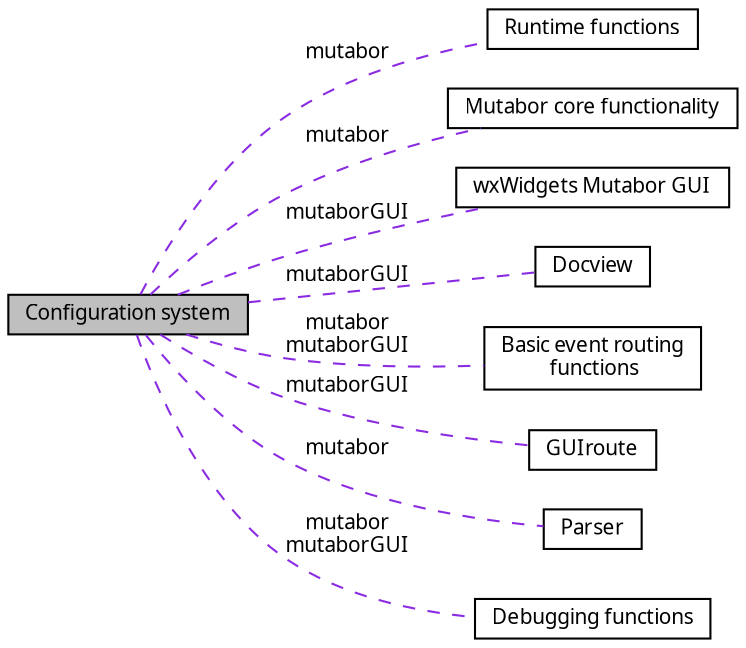 digraph "Configuration system"
{
  edge [fontname="Sans",fontsize="10",labelfontname="Sans",labelfontsize="10"];
  node [fontname="Sans",fontsize="10",shape=record];
  rankdir=LR;
  Node3 [label="Runtime functions",height=0.2,width=0.4,color="black", fillcolor="white", style="filled",URL="$dc/d7e/group__runtime.html",tooltip=" "];
  Node1 [label="Mutabor core functionality",height=0.2,width=0.4,color="black", fillcolor="white", style="filled",URL="$d9/d7c/group__kernel.html",tooltip="This group contains the functions that deal with the core idea of Mutabor: Parse Mutabor source files..."];
  Node6 [label="wxWidgets Mutabor GUI",height=0.2,width=0.4,color="black", fillcolor="white", style="filled",URL="$df/dd1/group__GUI.html",tooltip="While the original frontend of Mutabor was designed using Borland OWL the current one uses the platfo..."];
  Node7 [label="Docview",height=0.2,width=0.4,color="black", fillcolor="white", style="filled",URL="$da/d79/group__docview.html",tooltip=" "];
  Node5 [label="Basic event routing\l functions",height=0.2,width=0.4,color="black", fillcolor="white", style="filled",URL="$d5/dee/group__route.html",tooltip="This group contains functions and classes that can be used to set up a generic event routing..."];
  Node8 [label="GUIroute",height=0.2,width=0.4,color="black", fillcolor="white", style="filled",URL="$dc/df2/group__GUIroute.html",tooltip=" "];
  Node4 [label="Parser",height=0.2,width=0.4,color="black", fillcolor="white", style="filled",URL="$dd/d21/group__Parser.html",tooltip=" "];
  Node0 [label="Configuration system",height=0.2,width=0.4,color="black", fillcolor="grey75", style="filled", fontcolor="black"];
  Node2 [label="Debugging functions",height=0.2,width=0.4,color="black", fillcolor="white", style="filled",URL="$de/db7/group__debug.html",tooltip="This group contains the functions that are used to help debugging of Mutabor. "];
  Node0->Node1 [shape=plaintext, label="mutabor", color="blueviolet", dir="none", style="dashed"];
  Node0->Node2 [shape=plaintext, label="mutabor\nmutaborGUI", color="blueviolet", dir="none", style="dashed"];
  Node0->Node3 [shape=plaintext, label="mutabor", color="blueviolet", dir="none", style="dashed"];
  Node0->Node4 [shape=plaintext, label="mutabor", color="blueviolet", dir="none", style="dashed"];
  Node0->Node5 [shape=plaintext, label="mutabor\nmutaborGUI", color="blueviolet", dir="none", style="dashed"];
  Node0->Node6 [shape=plaintext, label="mutaborGUI", color="blueviolet", dir="none", style="dashed"];
  Node0->Node7 [shape=plaintext, label="mutaborGUI", color="blueviolet", dir="none", style="dashed"];
  Node0->Node8 [shape=plaintext, label="mutaborGUI", color="blueviolet", dir="none", style="dashed"];
}

